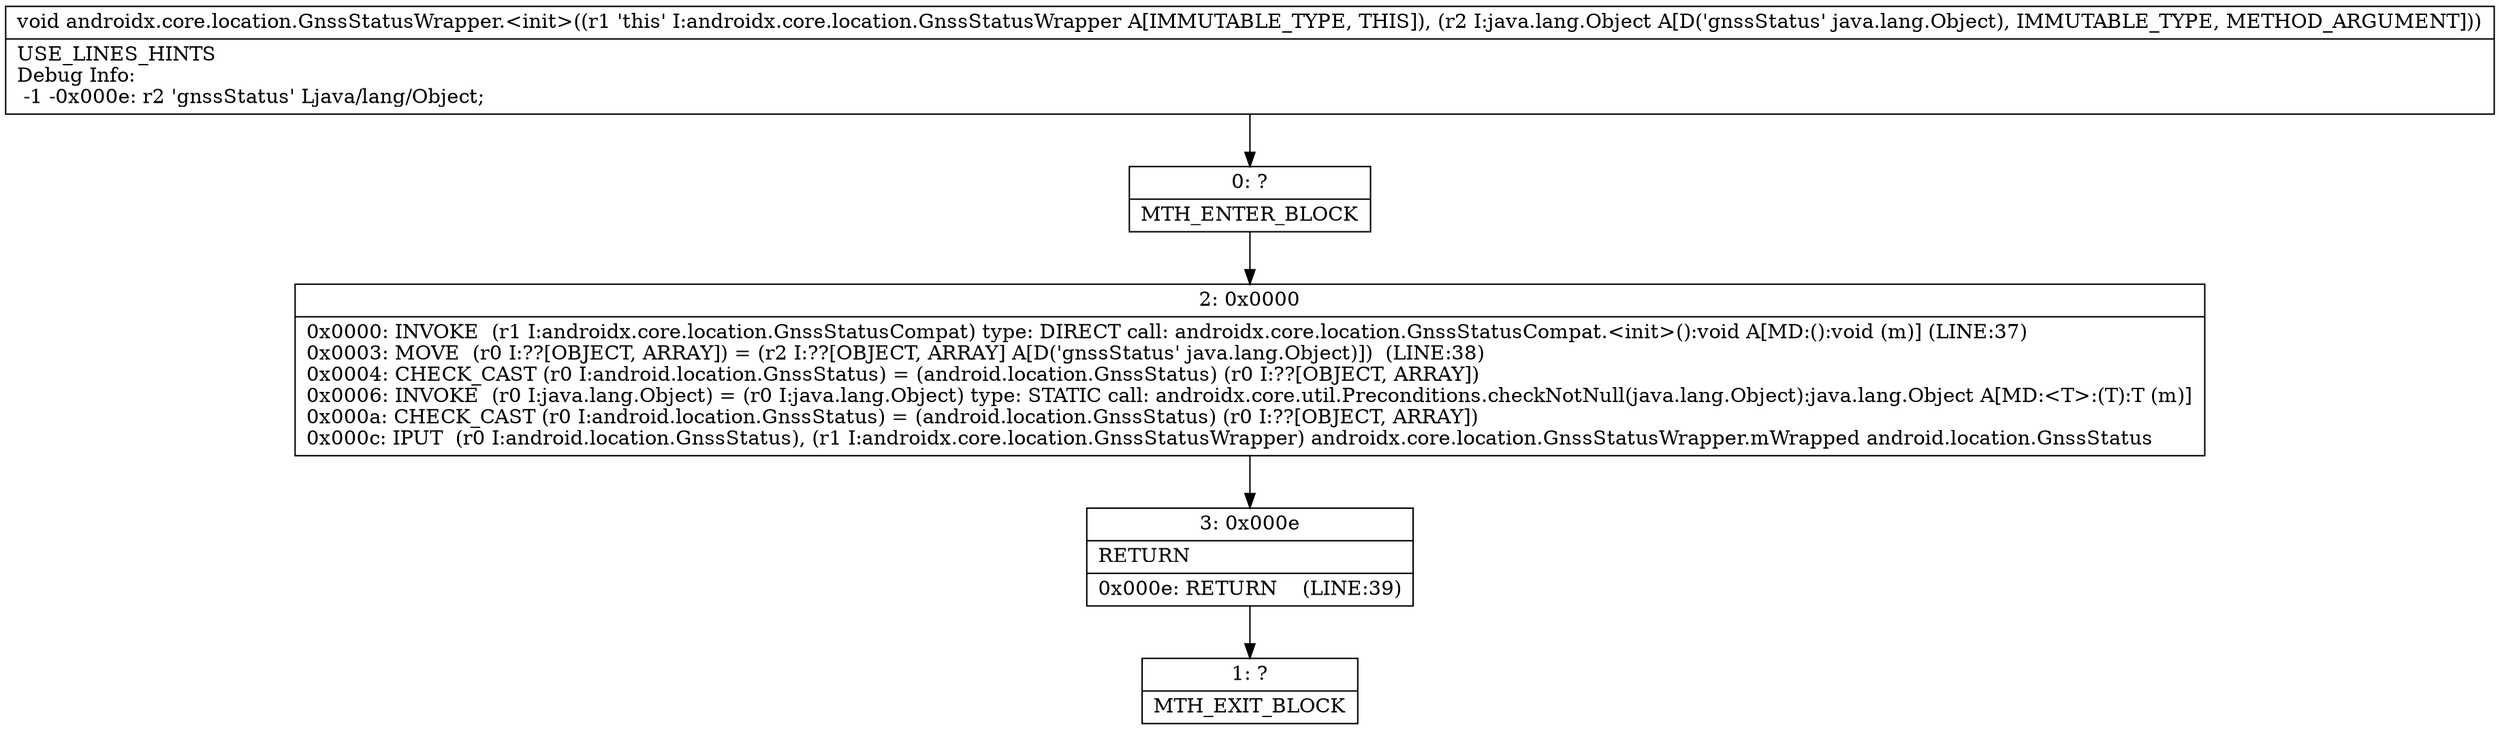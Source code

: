 digraph "CFG forandroidx.core.location.GnssStatusWrapper.\<init\>(Ljava\/lang\/Object;)V" {
Node_0 [shape=record,label="{0\:\ ?|MTH_ENTER_BLOCK\l}"];
Node_2 [shape=record,label="{2\:\ 0x0000|0x0000: INVOKE  (r1 I:androidx.core.location.GnssStatusCompat) type: DIRECT call: androidx.core.location.GnssStatusCompat.\<init\>():void A[MD:():void (m)] (LINE:37)\l0x0003: MOVE  (r0 I:??[OBJECT, ARRAY]) = (r2 I:??[OBJECT, ARRAY] A[D('gnssStatus' java.lang.Object)])  (LINE:38)\l0x0004: CHECK_CAST (r0 I:android.location.GnssStatus) = (android.location.GnssStatus) (r0 I:??[OBJECT, ARRAY]) \l0x0006: INVOKE  (r0 I:java.lang.Object) = (r0 I:java.lang.Object) type: STATIC call: androidx.core.util.Preconditions.checkNotNull(java.lang.Object):java.lang.Object A[MD:\<T\>:(T):T (m)]\l0x000a: CHECK_CAST (r0 I:android.location.GnssStatus) = (android.location.GnssStatus) (r0 I:??[OBJECT, ARRAY]) \l0x000c: IPUT  (r0 I:android.location.GnssStatus), (r1 I:androidx.core.location.GnssStatusWrapper) androidx.core.location.GnssStatusWrapper.mWrapped android.location.GnssStatus \l}"];
Node_3 [shape=record,label="{3\:\ 0x000e|RETURN\l|0x000e: RETURN    (LINE:39)\l}"];
Node_1 [shape=record,label="{1\:\ ?|MTH_EXIT_BLOCK\l}"];
MethodNode[shape=record,label="{void androidx.core.location.GnssStatusWrapper.\<init\>((r1 'this' I:androidx.core.location.GnssStatusWrapper A[IMMUTABLE_TYPE, THIS]), (r2 I:java.lang.Object A[D('gnssStatus' java.lang.Object), IMMUTABLE_TYPE, METHOD_ARGUMENT]))  | USE_LINES_HINTS\lDebug Info:\l  \-1 \-0x000e: r2 'gnssStatus' Ljava\/lang\/Object;\l}"];
MethodNode -> Node_0;Node_0 -> Node_2;
Node_2 -> Node_3;
Node_3 -> Node_1;
}

